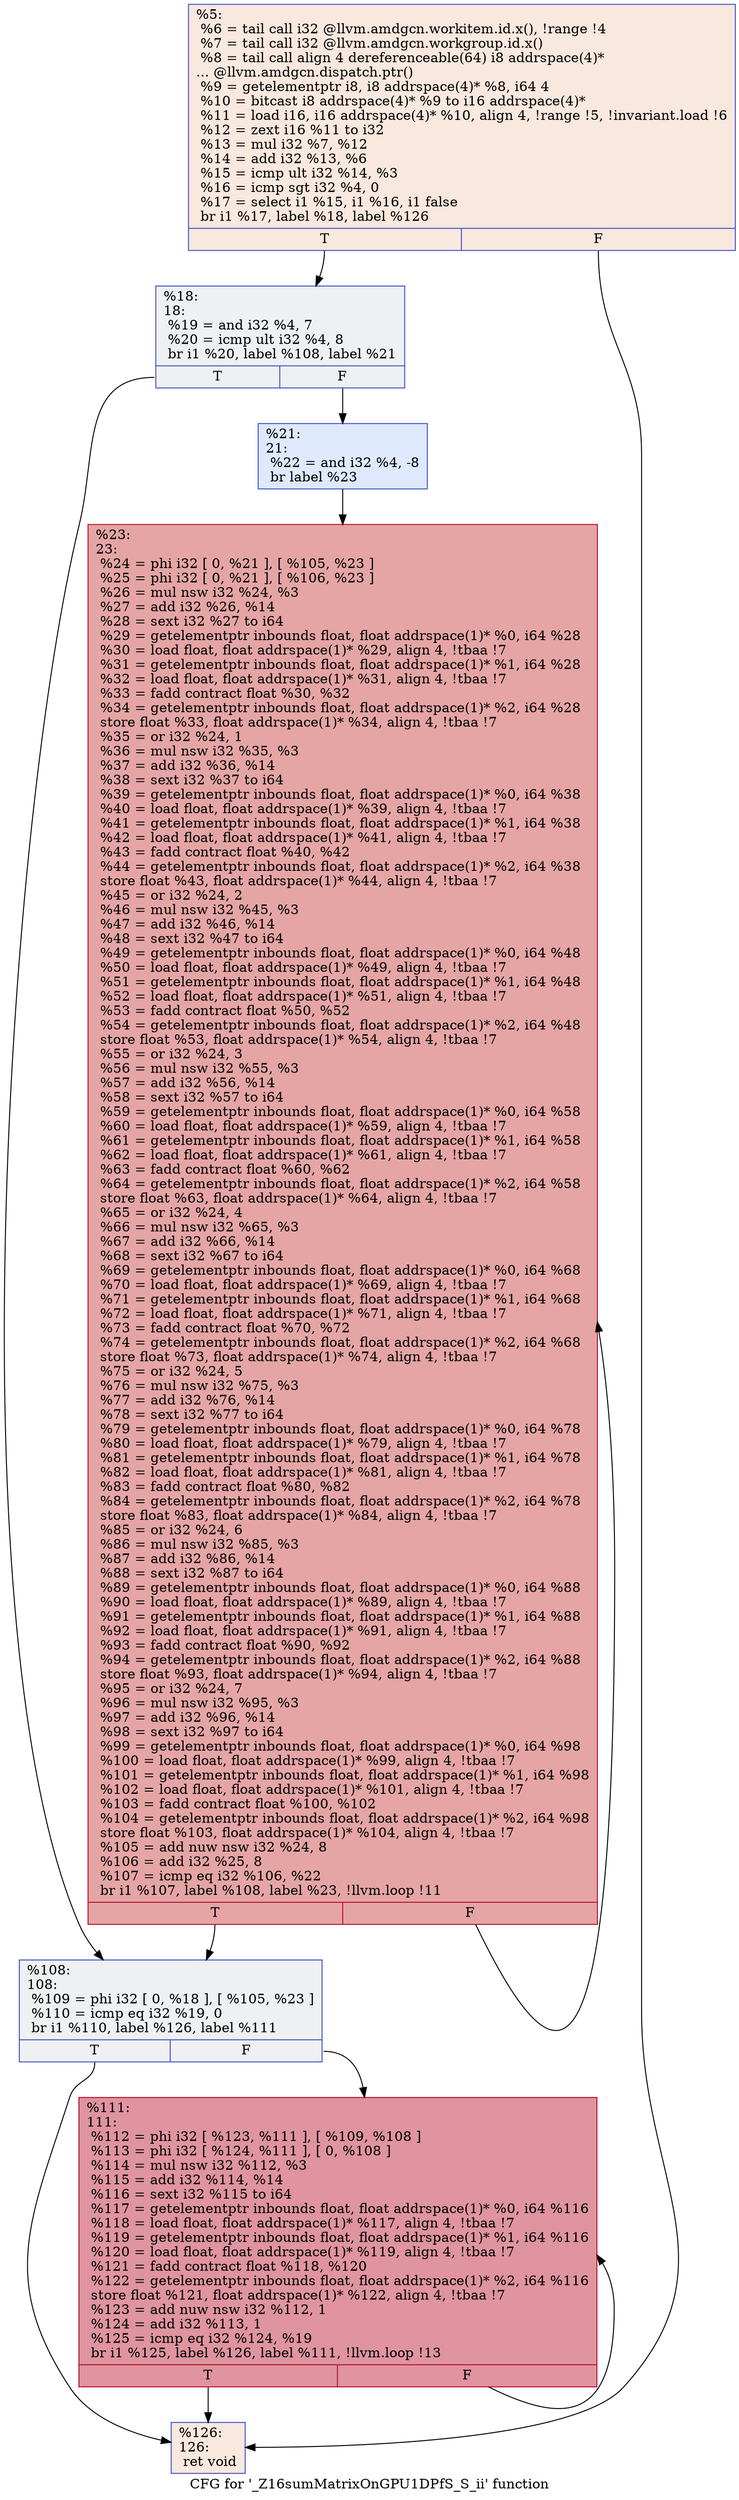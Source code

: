 digraph "CFG for '_Z16sumMatrixOnGPU1DPfS_S_ii' function" {
	label="CFG for '_Z16sumMatrixOnGPU1DPfS_S_ii' function";

	Node0x5ad0700 [shape=record,color="#3d50c3ff", style=filled, fillcolor="#f2cab570",label="{%5:\l  %6 = tail call i32 @llvm.amdgcn.workitem.id.x(), !range !4\l  %7 = tail call i32 @llvm.amdgcn.workgroup.id.x()\l  %8 = tail call align 4 dereferenceable(64) i8 addrspace(4)*\l... @llvm.amdgcn.dispatch.ptr()\l  %9 = getelementptr i8, i8 addrspace(4)* %8, i64 4\l  %10 = bitcast i8 addrspace(4)* %9 to i16 addrspace(4)*\l  %11 = load i16, i16 addrspace(4)* %10, align 4, !range !5, !invariant.load !6\l  %12 = zext i16 %11 to i32\l  %13 = mul i32 %7, %12\l  %14 = add i32 %13, %6\l  %15 = icmp ult i32 %14, %3\l  %16 = icmp sgt i32 %4, 0\l  %17 = select i1 %15, i1 %16, i1 false\l  br i1 %17, label %18, label %126\l|{<s0>T|<s1>F}}"];
	Node0x5ad0700:s0 -> Node0x5ad18a0;
	Node0x5ad0700:s1 -> Node0x5ad2860;
	Node0x5ad18a0 [shape=record,color="#3d50c3ff", style=filled, fillcolor="#d9dce170",label="{%18:\l18:                                               \l  %19 = and i32 %4, 7\l  %20 = icmp ult i32 %4, 8\l  br i1 %20, label %108, label %21\l|{<s0>T|<s1>F}}"];
	Node0x5ad18a0:s0 -> Node0x5ad2b20;
	Node0x5ad18a0:s1 -> Node0x5ad2b70;
	Node0x5ad2b70 [shape=record,color="#3d50c3ff", style=filled, fillcolor="#b5cdfa70",label="{%21:\l21:                                               \l  %22 = and i32 %4, -8\l  br label %23\l}"];
	Node0x5ad2b70 -> Node0x5ad2d70;
	Node0x5ad2d70 [shape=record,color="#b70d28ff", style=filled, fillcolor="#c5333470",label="{%23:\l23:                                               \l  %24 = phi i32 [ 0, %21 ], [ %105, %23 ]\l  %25 = phi i32 [ 0, %21 ], [ %106, %23 ]\l  %26 = mul nsw i32 %24, %3\l  %27 = add i32 %26, %14\l  %28 = sext i32 %27 to i64\l  %29 = getelementptr inbounds float, float addrspace(1)* %0, i64 %28\l  %30 = load float, float addrspace(1)* %29, align 4, !tbaa !7\l  %31 = getelementptr inbounds float, float addrspace(1)* %1, i64 %28\l  %32 = load float, float addrspace(1)* %31, align 4, !tbaa !7\l  %33 = fadd contract float %30, %32\l  %34 = getelementptr inbounds float, float addrspace(1)* %2, i64 %28\l  store float %33, float addrspace(1)* %34, align 4, !tbaa !7\l  %35 = or i32 %24, 1\l  %36 = mul nsw i32 %35, %3\l  %37 = add i32 %36, %14\l  %38 = sext i32 %37 to i64\l  %39 = getelementptr inbounds float, float addrspace(1)* %0, i64 %38\l  %40 = load float, float addrspace(1)* %39, align 4, !tbaa !7\l  %41 = getelementptr inbounds float, float addrspace(1)* %1, i64 %38\l  %42 = load float, float addrspace(1)* %41, align 4, !tbaa !7\l  %43 = fadd contract float %40, %42\l  %44 = getelementptr inbounds float, float addrspace(1)* %2, i64 %38\l  store float %43, float addrspace(1)* %44, align 4, !tbaa !7\l  %45 = or i32 %24, 2\l  %46 = mul nsw i32 %45, %3\l  %47 = add i32 %46, %14\l  %48 = sext i32 %47 to i64\l  %49 = getelementptr inbounds float, float addrspace(1)* %0, i64 %48\l  %50 = load float, float addrspace(1)* %49, align 4, !tbaa !7\l  %51 = getelementptr inbounds float, float addrspace(1)* %1, i64 %48\l  %52 = load float, float addrspace(1)* %51, align 4, !tbaa !7\l  %53 = fadd contract float %50, %52\l  %54 = getelementptr inbounds float, float addrspace(1)* %2, i64 %48\l  store float %53, float addrspace(1)* %54, align 4, !tbaa !7\l  %55 = or i32 %24, 3\l  %56 = mul nsw i32 %55, %3\l  %57 = add i32 %56, %14\l  %58 = sext i32 %57 to i64\l  %59 = getelementptr inbounds float, float addrspace(1)* %0, i64 %58\l  %60 = load float, float addrspace(1)* %59, align 4, !tbaa !7\l  %61 = getelementptr inbounds float, float addrspace(1)* %1, i64 %58\l  %62 = load float, float addrspace(1)* %61, align 4, !tbaa !7\l  %63 = fadd contract float %60, %62\l  %64 = getelementptr inbounds float, float addrspace(1)* %2, i64 %58\l  store float %63, float addrspace(1)* %64, align 4, !tbaa !7\l  %65 = or i32 %24, 4\l  %66 = mul nsw i32 %65, %3\l  %67 = add i32 %66, %14\l  %68 = sext i32 %67 to i64\l  %69 = getelementptr inbounds float, float addrspace(1)* %0, i64 %68\l  %70 = load float, float addrspace(1)* %69, align 4, !tbaa !7\l  %71 = getelementptr inbounds float, float addrspace(1)* %1, i64 %68\l  %72 = load float, float addrspace(1)* %71, align 4, !tbaa !7\l  %73 = fadd contract float %70, %72\l  %74 = getelementptr inbounds float, float addrspace(1)* %2, i64 %68\l  store float %73, float addrspace(1)* %74, align 4, !tbaa !7\l  %75 = or i32 %24, 5\l  %76 = mul nsw i32 %75, %3\l  %77 = add i32 %76, %14\l  %78 = sext i32 %77 to i64\l  %79 = getelementptr inbounds float, float addrspace(1)* %0, i64 %78\l  %80 = load float, float addrspace(1)* %79, align 4, !tbaa !7\l  %81 = getelementptr inbounds float, float addrspace(1)* %1, i64 %78\l  %82 = load float, float addrspace(1)* %81, align 4, !tbaa !7\l  %83 = fadd contract float %80, %82\l  %84 = getelementptr inbounds float, float addrspace(1)* %2, i64 %78\l  store float %83, float addrspace(1)* %84, align 4, !tbaa !7\l  %85 = or i32 %24, 6\l  %86 = mul nsw i32 %85, %3\l  %87 = add i32 %86, %14\l  %88 = sext i32 %87 to i64\l  %89 = getelementptr inbounds float, float addrspace(1)* %0, i64 %88\l  %90 = load float, float addrspace(1)* %89, align 4, !tbaa !7\l  %91 = getelementptr inbounds float, float addrspace(1)* %1, i64 %88\l  %92 = load float, float addrspace(1)* %91, align 4, !tbaa !7\l  %93 = fadd contract float %90, %92\l  %94 = getelementptr inbounds float, float addrspace(1)* %2, i64 %88\l  store float %93, float addrspace(1)* %94, align 4, !tbaa !7\l  %95 = or i32 %24, 7\l  %96 = mul nsw i32 %95, %3\l  %97 = add i32 %96, %14\l  %98 = sext i32 %97 to i64\l  %99 = getelementptr inbounds float, float addrspace(1)* %0, i64 %98\l  %100 = load float, float addrspace(1)* %99, align 4, !tbaa !7\l  %101 = getelementptr inbounds float, float addrspace(1)* %1, i64 %98\l  %102 = load float, float addrspace(1)* %101, align 4, !tbaa !7\l  %103 = fadd contract float %100, %102\l  %104 = getelementptr inbounds float, float addrspace(1)* %2, i64 %98\l  store float %103, float addrspace(1)* %104, align 4, !tbaa !7\l  %105 = add nuw nsw i32 %24, 8\l  %106 = add i32 %25, 8\l  %107 = icmp eq i32 %106, %22\l  br i1 %107, label %108, label %23, !llvm.loop !11\l|{<s0>T|<s1>F}}"];
	Node0x5ad2d70:s0 -> Node0x5ad2b20;
	Node0x5ad2d70:s1 -> Node0x5ad2d70;
	Node0x5ad2b20 [shape=record,color="#3d50c3ff", style=filled, fillcolor="#d9dce170",label="{%108:\l108:                                              \l  %109 = phi i32 [ 0, %18 ], [ %105, %23 ]\l  %110 = icmp eq i32 %19, 0\l  br i1 %110, label %126, label %111\l|{<s0>T|<s1>F}}"];
	Node0x5ad2b20:s0 -> Node0x5ad2860;
	Node0x5ad2b20:s1 -> Node0x5ad6fb0;
	Node0x5ad6fb0 [shape=record,color="#b70d28ff", style=filled, fillcolor="#b70d2870",label="{%111:\l111:                                              \l  %112 = phi i32 [ %123, %111 ], [ %109, %108 ]\l  %113 = phi i32 [ %124, %111 ], [ 0, %108 ]\l  %114 = mul nsw i32 %112, %3\l  %115 = add i32 %114, %14\l  %116 = sext i32 %115 to i64\l  %117 = getelementptr inbounds float, float addrspace(1)* %0, i64 %116\l  %118 = load float, float addrspace(1)* %117, align 4, !tbaa !7\l  %119 = getelementptr inbounds float, float addrspace(1)* %1, i64 %116\l  %120 = load float, float addrspace(1)* %119, align 4, !tbaa !7\l  %121 = fadd contract float %118, %120\l  %122 = getelementptr inbounds float, float addrspace(1)* %2, i64 %116\l  store float %121, float addrspace(1)* %122, align 4, !tbaa !7\l  %123 = add nuw nsw i32 %112, 1\l  %124 = add i32 %113, 1\l  %125 = icmp eq i32 %124, %19\l  br i1 %125, label %126, label %111, !llvm.loop !13\l|{<s0>T|<s1>F}}"];
	Node0x5ad6fb0:s0 -> Node0x5ad2860;
	Node0x5ad6fb0:s1 -> Node0x5ad6fb0;
	Node0x5ad2860 [shape=record,color="#3d50c3ff", style=filled, fillcolor="#f2cab570",label="{%126:\l126:                                              \l  ret void\l}"];
}
